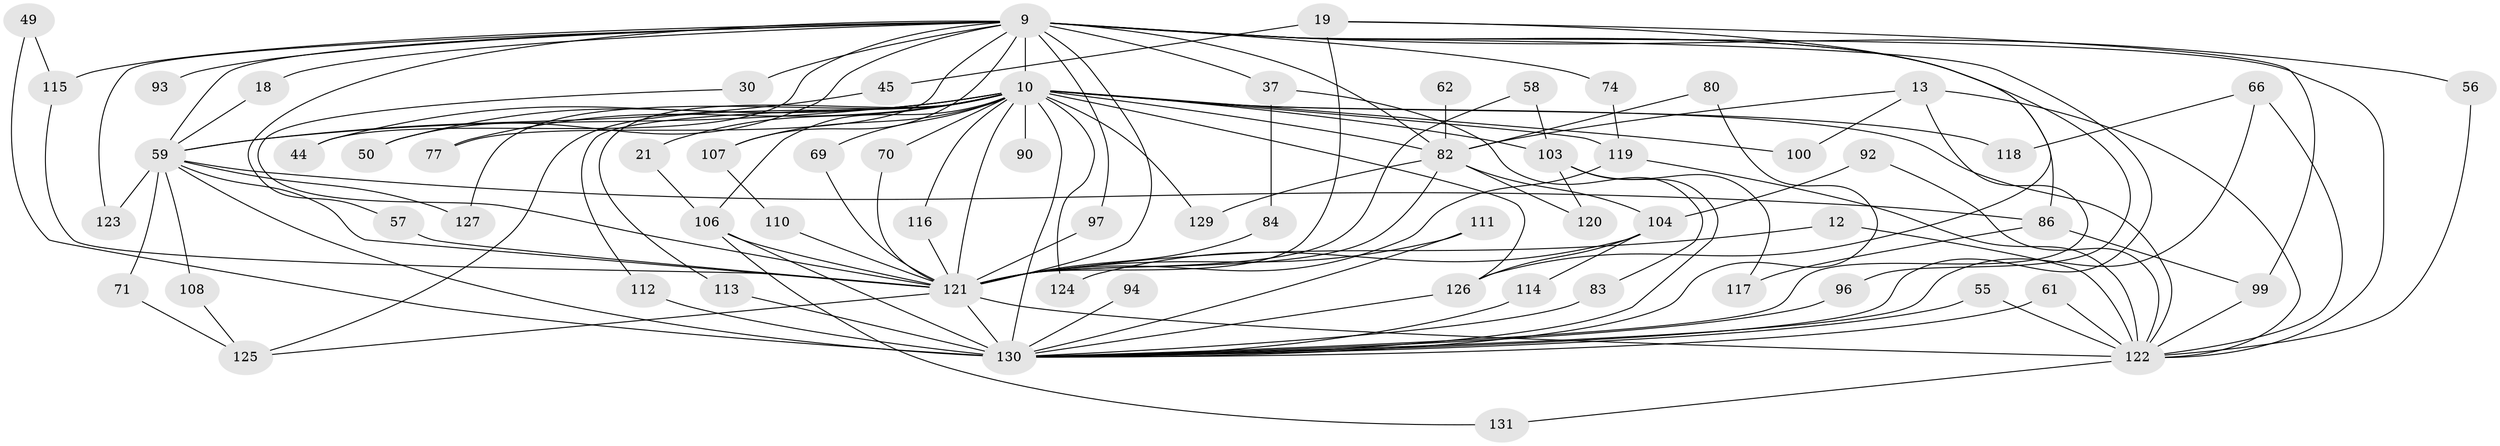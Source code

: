 // original degree distribution, {25: 0.007633587786259542, 15: 0.015267175572519083, 30: 0.007633587786259542, 20: 0.015267175572519083, 24: 0.007633587786259542, 34: 0.007633587786259542, 14: 0.007633587786259542, 29: 0.007633587786259542, 3: 0.21374045801526717, 5: 0.05343511450381679, 6: 0.030534351145038167, 9: 0.007633587786259542, 4: 0.0916030534351145, 2: 0.5114503816793893, 7: 0.015267175572519083}
// Generated by graph-tools (version 1.1) at 2025/43/03/09/25 04:43:13]
// undirected, 65 vertices, 131 edges
graph export_dot {
graph [start="1"]
  node [color=gray90,style=filled];
  9 [super="+7"];
  10 [super="+4"];
  12;
  13;
  18;
  19;
  21;
  30;
  37;
  44;
  45;
  49;
  50;
  55;
  56;
  57;
  58;
  59 [super="+52+39"];
  61;
  62;
  66;
  69;
  70;
  71;
  74;
  77 [super="+75+76"];
  80;
  82 [super="+35+32+47+67"];
  83;
  84;
  86 [super="+72"];
  90;
  92;
  93;
  94;
  96;
  97;
  99 [super="+43"];
  100;
  103 [super="+14+40"];
  104 [super="+79"];
  106 [super="+28+91"];
  107 [super="+20+51"];
  108;
  110;
  111;
  112;
  113;
  114;
  115 [super="+31"];
  116 [super="+89"];
  117;
  118 [super="+87"];
  119 [super="+54"];
  120;
  121 [super="+95+65+60+101+6"];
  122 [super="+26+109+68"];
  123 [super="+81"];
  124 [super="+38"];
  125 [super="+42"];
  126 [super="+11+105"];
  127;
  129;
  130 [super="+102+128+64+5+27"];
  131;
  9 -- 10 [weight=4];
  9 -- 18;
  9 -- 30 [weight=2];
  9 -- 37 [weight=2];
  9 -- 56 [weight=2];
  9 -- 57;
  9 -- 93 [weight=2];
  9 -- 96;
  9 -- 123 [weight=3];
  9 -- 74;
  9 -- 82 [weight=4];
  9 -- 97;
  9 -- 44;
  9 -- 50;
  9 -- 115 [weight=2];
  9 -- 107;
  9 -- 86;
  9 -- 59 [weight=6];
  9 -- 77 [weight=3];
  9 -- 122 [weight=3];
  9 -- 121 [weight=5];
  9 -- 130 [weight=5];
  10 -- 44;
  10 -- 90 [weight=2];
  10 -- 103 [weight=3];
  10 -- 112;
  10 -- 125 [weight=3];
  10 -- 127;
  10 -- 116;
  10 -- 129;
  10 -- 69;
  10 -- 70;
  10 -- 21;
  10 -- 100;
  10 -- 107 [weight=3];
  10 -- 113;
  10 -- 50;
  10 -- 118 [weight=2];
  10 -- 59 [weight=5];
  10 -- 126;
  10 -- 106;
  10 -- 82;
  10 -- 124;
  10 -- 77;
  10 -- 122 [weight=2];
  10 -- 119 [weight=3];
  10 -- 121 [weight=4];
  10 -- 130 [weight=9];
  12 -- 122;
  12 -- 121 [weight=2];
  13 -- 100;
  13 -- 82;
  13 -- 122;
  13 -- 130 [weight=2];
  18 -- 59;
  19 -- 45;
  19 -- 99;
  19 -- 126;
  19 -- 121 [weight=2];
  21 -- 106;
  30 -- 121;
  37 -- 83;
  37 -- 84;
  45 -- 59;
  49 -- 115;
  49 -- 130;
  55 -- 122;
  55 -- 130;
  56 -- 122;
  57 -- 121;
  58 -- 103;
  58 -- 121;
  59 -- 71;
  59 -- 123;
  59 -- 108;
  59 -- 86 [weight=2];
  59 -- 127;
  59 -- 121 [weight=6];
  59 -- 130 [weight=4];
  61 -- 122;
  61 -- 130;
  62 -- 82;
  66 -- 118;
  66 -- 122;
  66 -- 130;
  69 -- 121;
  70 -- 121;
  71 -- 125;
  74 -- 119;
  80 -- 82;
  80 -- 130;
  82 -- 129;
  82 -- 120;
  82 -- 104 [weight=2];
  82 -- 121;
  83 -- 130;
  84 -- 121;
  86 -- 99;
  86 -- 117;
  92 -- 104;
  92 -- 122;
  94 -- 130 [weight=2];
  96 -- 130;
  97 -- 121;
  99 -- 122;
  103 -- 120;
  103 -- 117;
  103 -- 130;
  104 -- 124;
  104 -- 114;
  104 -- 126;
  106 -- 131;
  106 -- 121 [weight=6];
  106 -- 130;
  107 -- 110;
  108 -- 125;
  110 -- 121;
  111 -- 121;
  111 -- 130;
  112 -- 130;
  113 -- 130;
  114 -- 130;
  115 -- 121;
  116 -- 121 [weight=2];
  119 -- 122 [weight=2];
  119 -- 121;
  121 -- 122 [weight=6];
  121 -- 125;
  121 -- 130 [weight=5];
  122 -- 131;
  126 -- 130;
}
